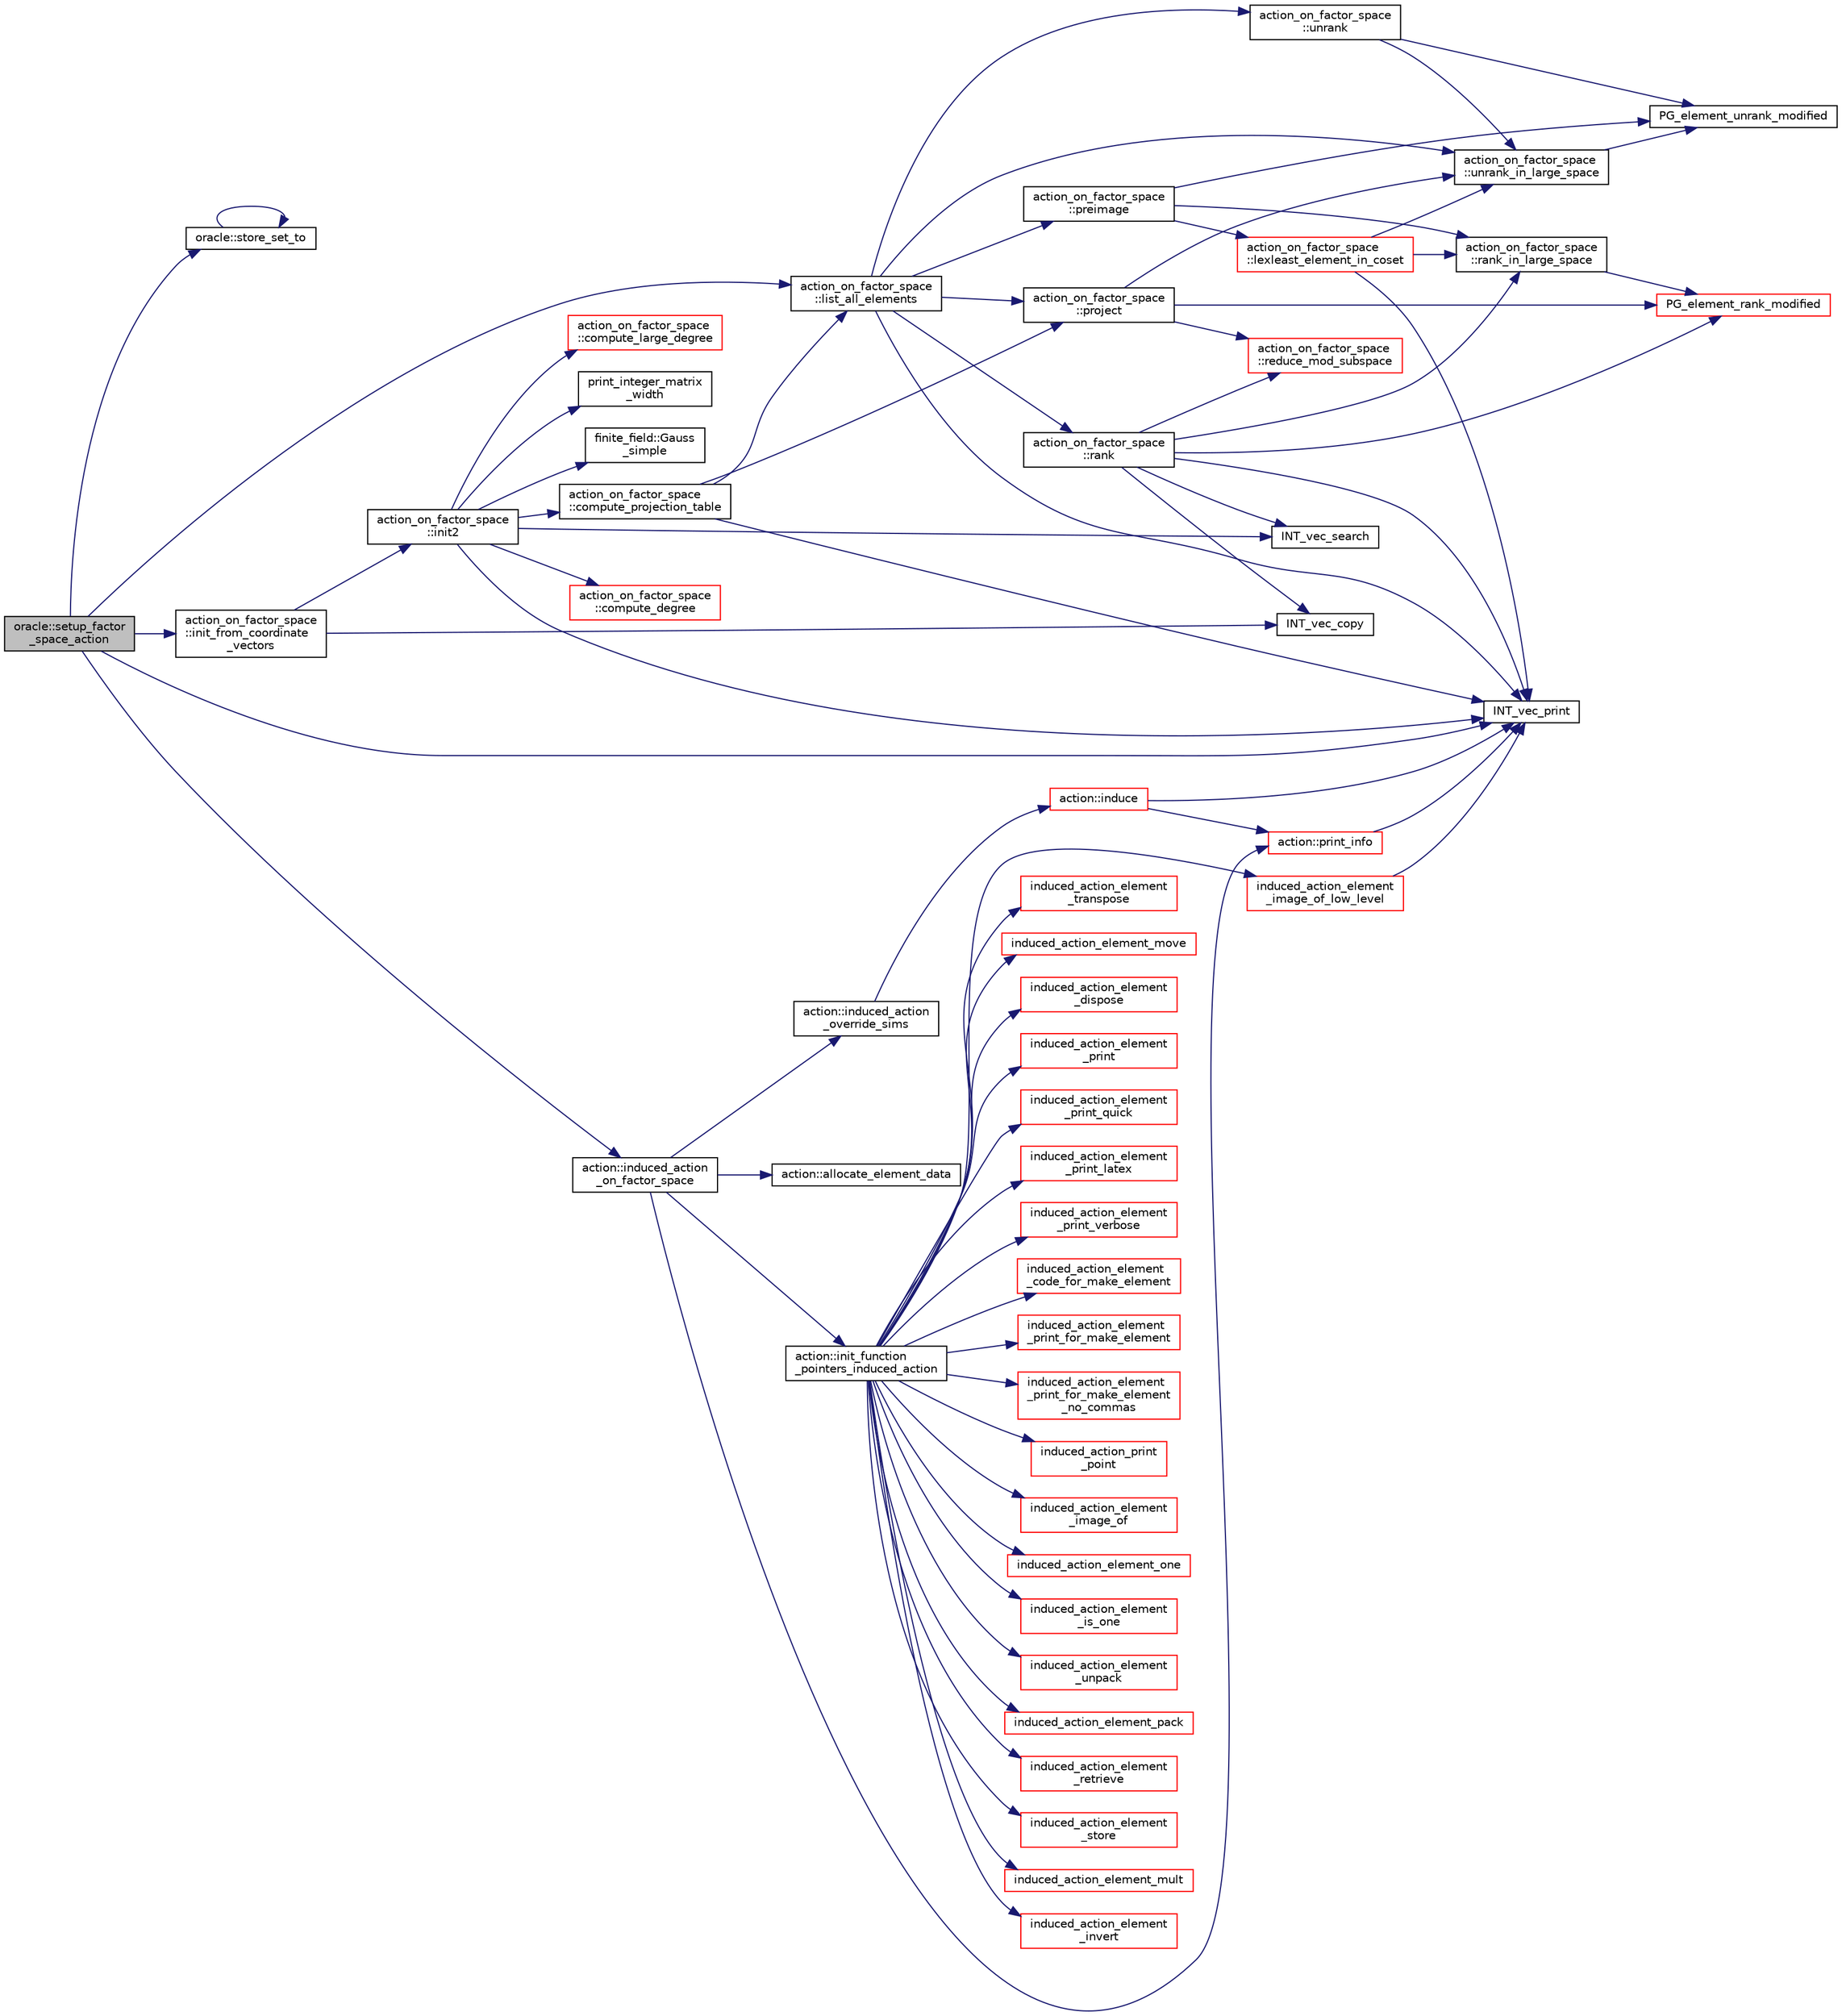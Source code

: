 digraph "oracle::setup_factor_space_action"
{
  edge [fontname="Helvetica",fontsize="10",labelfontname="Helvetica",labelfontsize="10"];
  node [fontname="Helvetica",fontsize="10",shape=record];
  rankdir="LR";
  Node8122 [label="oracle::setup_factor\l_space_action",height=0.2,width=0.4,color="black", fillcolor="grey75", style="filled", fontcolor="black"];
  Node8122 -> Node8123 [color="midnightblue",fontsize="10",style="solid",fontname="Helvetica"];
  Node8123 [label="oracle::store_set_to",height=0.2,width=0.4,color="black", fillcolor="white", style="filled",URL="$d7/da7/classoracle.html#a4489d03d342f31d1e64632ce4d0e700d"];
  Node8123 -> Node8123 [color="midnightblue",fontsize="10",style="solid",fontname="Helvetica"];
  Node8122 -> Node8124 [color="midnightblue",fontsize="10",style="solid",fontname="Helvetica"];
  Node8124 [label="INT_vec_print",height=0.2,width=0.4,color="black", fillcolor="white", style="filled",URL="$df/dbf/sajeeb_8_c.html#a79a5901af0b47dd0d694109543c027fe"];
  Node8122 -> Node8125 [color="midnightblue",fontsize="10",style="solid",fontname="Helvetica"];
  Node8125 [label="action_on_factor_space\l::init_from_coordinate\l_vectors",height=0.2,width=0.4,color="black", fillcolor="white", style="filled",URL="$d5/d25/classaction__on__factor__space.html#a6350f7cf938babd5be3847ac7c8eaac8"];
  Node8125 -> Node8126 [color="midnightblue",fontsize="10",style="solid",fontname="Helvetica"];
  Node8126 [label="INT_vec_copy",height=0.2,width=0.4,color="black", fillcolor="white", style="filled",URL="$df/dbf/sajeeb_8_c.html#ac2d875e27e009af6ec04d17254d11075"];
  Node8125 -> Node8127 [color="midnightblue",fontsize="10",style="solid",fontname="Helvetica"];
  Node8127 [label="action_on_factor_space\l::init2",height=0.2,width=0.4,color="black", fillcolor="white", style="filled",URL="$d5/d25/classaction__on__factor__space.html#a19f5ed00bc68f67dd5bd331ff958df16"];
  Node8127 -> Node8128 [color="midnightblue",fontsize="10",style="solid",fontname="Helvetica"];
  Node8128 [label="print_integer_matrix\l_width",height=0.2,width=0.4,color="black", fillcolor="white", style="filled",URL="$d5/db4/io__and__os_8h.html#aa78f3e73fc2179251bd15adbcc31573f"];
  Node8127 -> Node8129 [color="midnightblue",fontsize="10",style="solid",fontname="Helvetica"];
  Node8129 [label="finite_field::Gauss\l_simple",height=0.2,width=0.4,color="black", fillcolor="white", style="filled",URL="$df/d5a/classfinite__field.html#aba4950590e24a1ce323f292cf47b3307"];
  Node8127 -> Node8130 [color="midnightblue",fontsize="10",style="solid",fontname="Helvetica"];
  Node8130 [label="INT_vec_search",height=0.2,width=0.4,color="black", fillcolor="white", style="filled",URL="$d5/de2/foundations_2data__structures_2data__structures_8h.html#ad103ef2316a1f671bdb68fd9cd9ba945"];
  Node8127 -> Node8124 [color="midnightblue",fontsize="10",style="solid",fontname="Helvetica"];
  Node8127 -> Node8131 [color="midnightblue",fontsize="10",style="solid",fontname="Helvetica"];
  Node8131 [label="action_on_factor_space\l::compute_degree",height=0.2,width=0.4,color="red", fillcolor="white", style="filled",URL="$d5/d25/classaction__on__factor__space.html#a0ef6cf15b780cd56abe1bf023ab223b3"];
  Node8127 -> Node8133 [color="midnightblue",fontsize="10",style="solid",fontname="Helvetica"];
  Node8133 [label="action_on_factor_space\l::compute_large_degree",height=0.2,width=0.4,color="red", fillcolor="white", style="filled",URL="$d5/d25/classaction__on__factor__space.html#a42929ec781447a75d6f29b81aa57ae38"];
  Node8127 -> Node8134 [color="midnightblue",fontsize="10",style="solid",fontname="Helvetica"];
  Node8134 [label="action_on_factor_space\l::compute_projection_table",height=0.2,width=0.4,color="black", fillcolor="white", style="filled",URL="$d5/d25/classaction__on__factor__space.html#a7e4989900931e8841ef2b98da8f908eb"];
  Node8134 -> Node8135 [color="midnightblue",fontsize="10",style="solid",fontname="Helvetica"];
  Node8135 [label="action_on_factor_space\l::project",height=0.2,width=0.4,color="black", fillcolor="white", style="filled",URL="$d5/d25/classaction__on__factor__space.html#a338dca4b52c11e2579944ddd4c53364c"];
  Node8135 -> Node8136 [color="midnightblue",fontsize="10",style="solid",fontname="Helvetica"];
  Node8136 [label="action_on_factor_space\l::unrank_in_large_space",height=0.2,width=0.4,color="black", fillcolor="white", style="filled",URL="$d5/d25/classaction__on__factor__space.html#af2b5fc47970e8914d5d51cad78f00c52"];
  Node8136 -> Node8137 [color="midnightblue",fontsize="10",style="solid",fontname="Helvetica"];
  Node8137 [label="PG_element_unrank_modified",height=0.2,width=0.4,color="black", fillcolor="white", style="filled",URL="$d4/d67/geometry_8h.html#a83ae9b605d496f6a90345303f6efae64"];
  Node8135 -> Node8138 [color="midnightblue",fontsize="10",style="solid",fontname="Helvetica"];
  Node8138 [label="action_on_factor_space\l::reduce_mod_subspace",height=0.2,width=0.4,color="red", fillcolor="white", style="filled",URL="$d5/d25/classaction__on__factor__space.html#a28aacf2959bc402b418f7749c23c5d6a"];
  Node8135 -> Node8151 [color="midnightblue",fontsize="10",style="solid",fontname="Helvetica"];
  Node8151 [label="PG_element_rank_modified",height=0.2,width=0.4,color="red", fillcolor="white", style="filled",URL="$d4/d67/geometry_8h.html#a9cd1a8bf5b88a038e33862f6c2c3dd36"];
  Node8134 -> Node8124 [color="midnightblue",fontsize="10",style="solid",fontname="Helvetica"];
  Node8134 -> Node8153 [color="midnightblue",fontsize="10",style="solid",fontname="Helvetica"];
  Node8153 [label="action_on_factor_space\l::list_all_elements",height=0.2,width=0.4,color="black", fillcolor="white", style="filled",URL="$d5/d25/classaction__on__factor__space.html#a9ed3bf2d32594600a1e6f39837236202"];
  Node8153 -> Node8154 [color="midnightblue",fontsize="10",style="solid",fontname="Helvetica"];
  Node8154 [label="action_on_factor_space\l::unrank",height=0.2,width=0.4,color="black", fillcolor="white", style="filled",URL="$d5/d25/classaction__on__factor__space.html#a5abf9bcee965fbeb551fcb71970833f9"];
  Node8154 -> Node8136 [color="midnightblue",fontsize="10",style="solid",fontname="Helvetica"];
  Node8154 -> Node8137 [color="midnightblue",fontsize="10",style="solid",fontname="Helvetica"];
  Node8153 -> Node8124 [color="midnightblue",fontsize="10",style="solid",fontname="Helvetica"];
  Node8153 -> Node8155 [color="midnightblue",fontsize="10",style="solid",fontname="Helvetica"];
  Node8155 [label="action_on_factor_space\l::rank",height=0.2,width=0.4,color="black", fillcolor="white", style="filled",URL="$d5/d25/classaction__on__factor__space.html#a05bddc91a8c098cefd14cdfe2fe0edad"];
  Node8155 -> Node8126 [color="midnightblue",fontsize="10",style="solid",fontname="Helvetica"];
  Node8155 -> Node8138 [color="midnightblue",fontsize="10",style="solid",fontname="Helvetica"];
  Node8155 -> Node8156 [color="midnightblue",fontsize="10",style="solid",fontname="Helvetica"];
  Node8156 [label="action_on_factor_space\l::rank_in_large_space",height=0.2,width=0.4,color="black", fillcolor="white", style="filled",URL="$d5/d25/classaction__on__factor__space.html#aef04c8544847da7084f73981b9fde4fe"];
  Node8156 -> Node8151 [color="midnightblue",fontsize="10",style="solid",fontname="Helvetica"];
  Node8155 -> Node8130 [color="midnightblue",fontsize="10",style="solid",fontname="Helvetica"];
  Node8155 -> Node8124 [color="midnightblue",fontsize="10",style="solid",fontname="Helvetica"];
  Node8155 -> Node8151 [color="midnightblue",fontsize="10",style="solid",fontname="Helvetica"];
  Node8153 -> Node8135 [color="midnightblue",fontsize="10",style="solid",fontname="Helvetica"];
  Node8153 -> Node8136 [color="midnightblue",fontsize="10",style="solid",fontname="Helvetica"];
  Node8153 -> Node8157 [color="midnightblue",fontsize="10",style="solid",fontname="Helvetica"];
  Node8157 [label="action_on_factor_space\l::preimage",height=0.2,width=0.4,color="black", fillcolor="white", style="filled",URL="$d5/d25/classaction__on__factor__space.html#aecf47f35bdb5f4abaf9071d927032761"];
  Node8157 -> Node8137 [color="midnightblue",fontsize="10",style="solid",fontname="Helvetica"];
  Node8157 -> Node8156 [color="midnightblue",fontsize="10",style="solid",fontname="Helvetica"];
  Node8157 -> Node8158 [color="midnightblue",fontsize="10",style="solid",fontname="Helvetica"];
  Node8158 [label="action_on_factor_space\l::lexleast_element_in_coset",height=0.2,width=0.4,color="red", fillcolor="white", style="filled",URL="$d5/d25/classaction__on__factor__space.html#a33e754f3a9ccf760c12a3d3f40d66140"];
  Node8158 -> Node8136 [color="midnightblue",fontsize="10",style="solid",fontname="Helvetica"];
  Node8158 -> Node8124 [color="midnightblue",fontsize="10",style="solid",fontname="Helvetica"];
  Node8158 -> Node8156 [color="midnightblue",fontsize="10",style="solid",fontname="Helvetica"];
  Node8122 -> Node8153 [color="midnightblue",fontsize="10",style="solid",fontname="Helvetica"];
  Node8122 -> Node8163 [color="midnightblue",fontsize="10",style="solid",fontname="Helvetica"];
  Node8163 [label="action::induced_action\l_on_factor_space",height=0.2,width=0.4,color="black", fillcolor="white", style="filled",URL="$d2/d86/classaction.html#af501ff2aa74fb6049bee5c01cd8b909b"];
  Node8163 -> Node8164 [color="midnightblue",fontsize="10",style="solid",fontname="Helvetica"];
  Node8164 [label="action::init_function\l_pointers_induced_action",height=0.2,width=0.4,color="black", fillcolor="white", style="filled",URL="$d2/d86/classaction.html#a3b9287d084b24f7a3b9532a7589c58de"];
  Node8164 -> Node8165 [color="midnightblue",fontsize="10",style="solid",fontname="Helvetica"];
  Node8165 [label="induced_action_element\l_image_of",height=0.2,width=0.4,color="red", fillcolor="white", style="filled",URL="$dc/dd4/group__actions_8h.html#a821850d6c3988dd122de0489cd36f0f0"];
  Node8164 -> Node8544 [color="midnightblue",fontsize="10",style="solid",fontname="Helvetica"];
  Node8544 [label="induced_action_element\l_image_of_low_level",height=0.2,width=0.4,color="red", fillcolor="white", style="filled",URL="$dc/dd4/group__actions_8h.html#aa4bc5f68829829d9a41223c260c658c5"];
  Node8544 -> Node8124 [color="midnightblue",fontsize="10",style="solid",fontname="Helvetica"];
  Node8164 -> Node8546 [color="midnightblue",fontsize="10",style="solid",fontname="Helvetica"];
  Node8546 [label="induced_action_element_one",height=0.2,width=0.4,color="red", fillcolor="white", style="filled",URL="$dc/dd4/group__actions_8h.html#a11ad8abff8304e30e16403a1975a8aab"];
  Node8164 -> Node8548 [color="midnightblue",fontsize="10",style="solid",fontname="Helvetica"];
  Node8548 [label="induced_action_element\l_is_one",height=0.2,width=0.4,color="red", fillcolor="white", style="filled",URL="$dc/dd4/group__actions_8h.html#aadb6a2b56e25c82dd455de09bb4bda82"];
  Node8164 -> Node8552 [color="midnightblue",fontsize="10",style="solid",fontname="Helvetica"];
  Node8552 [label="induced_action_element\l_unpack",height=0.2,width=0.4,color="red", fillcolor="white", style="filled",URL="$dc/dd4/group__actions_8h.html#a99c6ddc3d11eeccddf87ca23badd1890"];
  Node8164 -> Node8555 [color="midnightblue",fontsize="10",style="solid",fontname="Helvetica"];
  Node8555 [label="induced_action_element_pack",height=0.2,width=0.4,color="red", fillcolor="white", style="filled",URL="$dc/dd4/group__actions_8h.html#aa80cbe650affcff950137367a431715f"];
  Node8164 -> Node8558 [color="midnightblue",fontsize="10",style="solid",fontname="Helvetica"];
  Node8558 [label="induced_action_element\l_retrieve",height=0.2,width=0.4,color="red", fillcolor="white", style="filled",URL="$dc/dd4/group__actions_8h.html#a9e51f4ab67af75d0a12a3eb7f211a5b4"];
  Node8164 -> Node8564 [color="midnightblue",fontsize="10",style="solid",fontname="Helvetica"];
  Node8564 [label="induced_action_element\l_store",height=0.2,width=0.4,color="red", fillcolor="white", style="filled",URL="$dc/dd4/group__actions_8h.html#a23d42fb239ba7e886b1fb9fc96f1a3be"];
  Node8164 -> Node8571 [color="midnightblue",fontsize="10",style="solid",fontname="Helvetica"];
  Node8571 [label="induced_action_element_mult",height=0.2,width=0.4,color="red", fillcolor="white", style="filled",URL="$dc/dd4/group__actions_8h.html#a7b00701d128922145960b4c15307113c"];
  Node8164 -> Node8573 [color="midnightblue",fontsize="10",style="solid",fontname="Helvetica"];
  Node8573 [label="induced_action_element\l_invert",height=0.2,width=0.4,color="red", fillcolor="white", style="filled",URL="$dc/dd4/group__actions_8h.html#a9b7e3c76b30897cb2b62a974e063ce12"];
  Node8164 -> Node8575 [color="midnightblue",fontsize="10",style="solid",fontname="Helvetica"];
  Node8575 [label="induced_action_element\l_transpose",height=0.2,width=0.4,color="red", fillcolor="white", style="filled",URL="$dc/dd4/group__actions_8h.html#ad1379970ade84fe3a44f26f5ec500db4"];
  Node8164 -> Node8578 [color="midnightblue",fontsize="10",style="solid",fontname="Helvetica"];
  Node8578 [label="induced_action_element_move",height=0.2,width=0.4,color="red", fillcolor="white", style="filled",URL="$dc/dd4/group__actions_8h.html#a7b319593ee737d9c1ab5bc6223377541"];
  Node8164 -> Node8580 [color="midnightblue",fontsize="10",style="solid",fontname="Helvetica"];
  Node8580 [label="induced_action_element\l_dispose",height=0.2,width=0.4,color="red", fillcolor="white", style="filled",URL="$dc/dd4/group__actions_8h.html#a5bf4e1daf5b0e799af9e065ab8046f99"];
  Node8164 -> Node8582 [color="midnightblue",fontsize="10",style="solid",fontname="Helvetica"];
  Node8582 [label="induced_action_element\l_print",height=0.2,width=0.4,color="red", fillcolor="white", style="filled",URL="$dc/dd4/group__actions_8h.html#a670952bd230bf34b82f276deab684d23"];
  Node8164 -> Node8586 [color="midnightblue",fontsize="10",style="solid",fontname="Helvetica"];
  Node8586 [label="induced_action_element\l_print_quick",height=0.2,width=0.4,color="red", fillcolor="white", style="filled",URL="$dc/dd4/group__actions_8h.html#a91760d711eca781aa4dbee22a5fc0168"];
  Node8164 -> Node8587 [color="midnightblue",fontsize="10",style="solid",fontname="Helvetica"];
  Node8587 [label="induced_action_element\l_print_latex",height=0.2,width=0.4,color="red", fillcolor="white", style="filled",URL="$dc/dd4/group__actions_8h.html#a962508fbbbac127426c42fe5d0f147ab"];
  Node8164 -> Node8590 [color="midnightblue",fontsize="10",style="solid",fontname="Helvetica"];
  Node8590 [label="induced_action_element\l_print_verbose",height=0.2,width=0.4,color="red", fillcolor="white", style="filled",URL="$dc/dd4/group__actions_8h.html#a647a452eeefdaed4834375175fec37fc"];
  Node8164 -> Node8592 [color="midnightblue",fontsize="10",style="solid",fontname="Helvetica"];
  Node8592 [label="induced_action_element\l_code_for_make_element",height=0.2,width=0.4,color="red", fillcolor="white", style="filled",URL="$dc/dd4/group__actions_8h.html#af1c12dd980d376e72daaf9a383cebfdc"];
  Node8164 -> Node8594 [color="midnightblue",fontsize="10",style="solid",fontname="Helvetica"];
  Node8594 [label="induced_action_element\l_print_for_make_element",height=0.2,width=0.4,color="red", fillcolor="white", style="filled",URL="$dc/dd4/group__actions_8h.html#ad7e7ef951b164a7084837401e3dbc400"];
  Node8164 -> Node8596 [color="midnightblue",fontsize="10",style="solid",fontname="Helvetica"];
  Node8596 [label="induced_action_element\l_print_for_make_element\l_no_commas",height=0.2,width=0.4,color="red", fillcolor="white", style="filled",URL="$dc/dd4/group__actions_8h.html#ae151544128a85b12466172340404b955"];
  Node8164 -> Node8598 [color="midnightblue",fontsize="10",style="solid",fontname="Helvetica"];
  Node8598 [label="induced_action_print\l_point",height=0.2,width=0.4,color="red", fillcolor="white", style="filled",URL="$dc/dd4/group__actions_8h.html#af15373c64f9e8d33dd3c448d98cc2382"];
  Node8163 -> Node8600 [color="midnightblue",fontsize="10",style="solid",fontname="Helvetica"];
  Node8600 [label="action::allocate_element_data",height=0.2,width=0.4,color="black", fillcolor="white", style="filled",URL="$d2/d86/classaction.html#adc5f98db8315bfd17fcd2fbb437d8f60"];
  Node8163 -> Node8601 [color="midnightblue",fontsize="10",style="solid",fontname="Helvetica"];
  Node8601 [label="action::induced_action\l_override_sims",height=0.2,width=0.4,color="black", fillcolor="white", style="filled",URL="$d2/d86/classaction.html#ac8cc7d4543f6ef75a04777bd82ca244b"];
  Node8601 -> Node8602 [color="midnightblue",fontsize="10",style="solid",fontname="Helvetica"];
  Node8602 [label="action::induce",height=0.2,width=0.4,color="red", fillcolor="white", style="filled",URL="$d2/d86/classaction.html#a32012836490e544a15fb4596b90cb07b"];
  Node8602 -> Node8603 [color="midnightblue",fontsize="10",style="solid",fontname="Helvetica"];
  Node8603 [label="action::print_info",height=0.2,width=0.4,color="red", fillcolor="white", style="filled",URL="$d2/d86/classaction.html#a6f89e493e5c5a32e5c3b8963d438ce86"];
  Node8603 -> Node8124 [color="midnightblue",fontsize="10",style="solid",fontname="Helvetica"];
  Node8602 -> Node8124 [color="midnightblue",fontsize="10",style="solid",fontname="Helvetica"];
  Node8163 -> Node8603 [color="midnightblue",fontsize="10",style="solid",fontname="Helvetica"];
}
